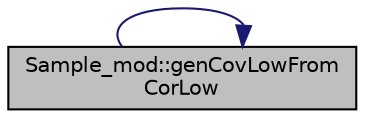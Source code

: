 digraph "Sample_mod::genCovLowFromCorLow"
{
 // LATEX_PDF_SIZE
  edge [fontname="Helvetica",fontsize="10",labelfontname="Helvetica",labelfontsize="10"];
  node [fontname="Helvetica",fontsize="10",shape=record];
  rankdir="LR";
  Node1 [label="Sample_mod::genCovLowFrom\lCorLow",height=0.2,width=0.4,color="black", fillcolor="grey75", style="filled", fontcolor="black",tooltip="Convert the lower-triangle correlation matrix to the lower-triangle covariance matrix."];
  Node1 -> Node1 [color="midnightblue",fontsize="10",style="solid",fontname="Helvetica"];
}

